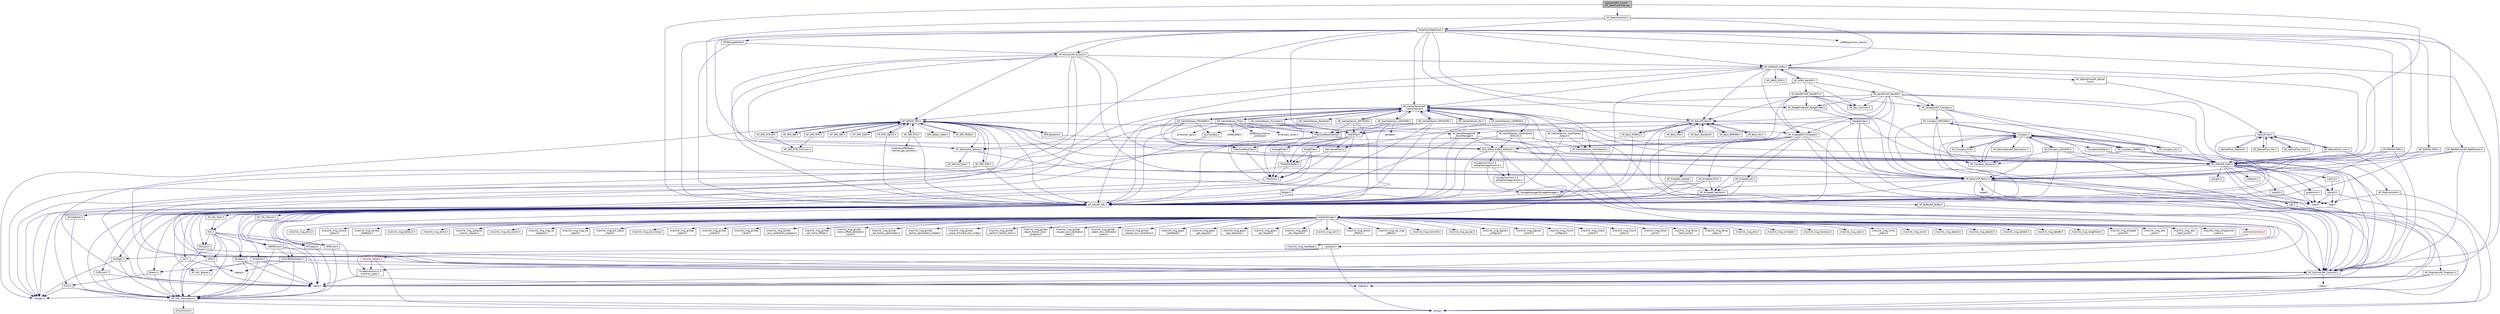 digraph "libraries/APM_Control/AP_SteerController.cpp"
{
 // INTERACTIVE_SVG=YES
  edge [fontname="Helvetica",fontsize="10",labelfontname="Helvetica",labelfontsize="10"];
  node [fontname="Helvetica",fontsize="10",shape=record];
  Node1 [label="libraries/APM_Control\l/AP_SteerController.cpp",height=0.2,width=0.4,color="black", fillcolor="grey75", style="filled", fontcolor="black"];
  Node1 -> Node2 [color="midnightblue",fontsize="10",style="solid",fontname="Helvetica"];
  Node2 [label="AP_Math/AP_Math.h",height=0.2,width=0.4,color="black", fillcolor="white", style="filled",URL="$AP__Math_8h.html"];
  Node2 -> Node3 [color="midnightblue",fontsize="10",style="solid",fontname="Helvetica"];
  Node3 [label="AP_Common/AP_Common.h",height=0.2,width=0.4,color="black", fillcolor="white", style="filled",URL="$AP__Common_8h.html",tooltip="Common definitions and utility routines for the ArduPilot libraries. "];
  Node3 -> Node4 [color="midnightblue",fontsize="10",style="solid",fontname="Helvetica"];
  Node4 [label="stdint.h",height=0.2,width=0.4,color="grey75", fillcolor="white", style="filled"];
  Node3 -> Node5 [color="midnightblue",fontsize="10",style="solid",fontname="Helvetica"];
  Node5 [label="stdlib.h",height=0.2,width=0.4,color="grey75", fillcolor="white", style="filled"];
  Node3 -> Node6 [color="midnightblue",fontsize="10",style="solid",fontname="Helvetica"];
  Node6 [label="stdbool.h",height=0.2,width=0.4,color="grey75", fillcolor="white", style="filled"];
  Node2 -> Node7 [color="midnightblue",fontsize="10",style="solid",fontname="Helvetica"];
  Node7 [label="AP_Param/AP_Param.h",height=0.2,width=0.4,color="black", fillcolor="white", style="filled",URL="$AP__Param_8h.html",tooltip="A system for managing and storing variables that are of general interest to the system. "];
  Node7 -> Node8 [color="midnightblue",fontsize="10",style="solid",fontname="Helvetica"];
  Node8 [label="AP_HAL/AP_HAL.h",height=0.2,width=0.4,color="black", fillcolor="white", style="filled",URL="$AP__HAL_8h.html"];
  Node8 -> Node4 [color="midnightblue",fontsize="10",style="solid",fontname="Helvetica"];
  Node8 -> Node6 [color="midnightblue",fontsize="10",style="solid",fontname="Helvetica"];
  Node8 -> Node9 [color="midnightblue",fontsize="10",style="solid",fontname="Helvetica"];
  Node9 [label="AP_HAL_Namespace.h",height=0.2,width=0.4,color="black", fillcolor="white", style="filled",URL="$AP__HAL__Namespace_8h.html"];
  Node9 -> Node10 [color="midnightblue",fontsize="10",style="solid",fontname="Helvetica"];
  Node10 [label="string.h",height=0.2,width=0.4,color="grey75", fillcolor="white", style="filled"];
  Node9 -> Node11 [color="midnightblue",fontsize="10",style="solid",fontname="Helvetica"];
  Node11 [label="utility/functor.h",height=0.2,width=0.4,color="black", fillcolor="white", style="filled",URL="$functor_8h.html"];
  Node8 -> Node12 [color="midnightblue",fontsize="10",style="solid",fontname="Helvetica"];
  Node12 [label="AP_HAL_Boards.h",height=0.2,width=0.4,color="black", fillcolor="white", style="filled",URL="$AP__HAL__Boards_8h.html"];
  Node8 -> Node13 [color="midnightblue",fontsize="10",style="solid",fontname="Helvetica"];
  Node13 [label="AP_HAL_Macros.h",height=0.2,width=0.4,color="black", fillcolor="white", style="filled",URL="$AP__HAL__Macros_8h.html"];
  Node8 -> Node14 [color="midnightblue",fontsize="10",style="solid",fontname="Helvetica"];
  Node14 [label="AP_HAL_Main.h",height=0.2,width=0.4,color="black", fillcolor="white", style="filled",URL="$AP__HAL__Main_8h.html"];
  Node14 -> Node15 [color="midnightblue",fontsize="10",style="solid",fontname="Helvetica"];
  Node15 [label="HAL.h",height=0.2,width=0.4,color="black", fillcolor="white", style="filled",URL="$HAL_8h.html"];
  Node15 -> Node9 [color="midnightblue",fontsize="10",style="solid",fontname="Helvetica"];
  Node15 -> Node16 [color="midnightblue",fontsize="10",style="solid",fontname="Helvetica"];
  Node16 [label="AnalogIn.h",height=0.2,width=0.4,color="black", fillcolor="white", style="filled",URL="$AnalogIn_8h.html"];
  Node16 -> Node17 [color="midnightblue",fontsize="10",style="solid",fontname="Helvetica"];
  Node17 [label="inttypes.h",height=0.2,width=0.4,color="grey75", fillcolor="white", style="filled"];
  Node16 -> Node9 [color="midnightblue",fontsize="10",style="solid",fontname="Helvetica"];
  Node15 -> Node18 [color="midnightblue",fontsize="10",style="solid",fontname="Helvetica"];
  Node18 [label="GPIO.h",height=0.2,width=0.4,color="black", fillcolor="white", style="filled",URL="$GPIO_8h.html"];
  Node18 -> Node4 [color="midnightblue",fontsize="10",style="solid",fontname="Helvetica"];
  Node18 -> Node9 [color="midnightblue",fontsize="10",style="solid",fontname="Helvetica"];
  Node15 -> Node19 [color="midnightblue",fontsize="10",style="solid",fontname="Helvetica"];
  Node19 [label="RCInput.h",height=0.2,width=0.4,color="black", fillcolor="white", style="filled",URL="$RCInput_8h.html"];
  Node19 -> Node9 [color="midnightblue",fontsize="10",style="solid",fontname="Helvetica"];
  Node15 -> Node20 [color="midnightblue",fontsize="10",style="solid",fontname="Helvetica"];
  Node20 [label="RCOutput.h",height=0.2,width=0.4,color="black", fillcolor="white", style="filled",URL="$RCOutput_8h.html"];
  Node20 -> Node9 [color="midnightblue",fontsize="10",style="solid",fontname="Helvetica"];
  Node15 -> Node21 [color="midnightblue",fontsize="10",style="solid",fontname="Helvetica"];
  Node21 [label="SPIDriver.h",height=0.2,width=0.4,color="black", fillcolor="white", style="filled",URL="$SPIDriver_8h.html"];
  Node21 -> Node9 [color="midnightblue",fontsize="10",style="solid",fontname="Helvetica"];
  Node15 -> Node22 [color="midnightblue",fontsize="10",style="solid",fontname="Helvetica"];
  Node22 [label="Storage.h",height=0.2,width=0.4,color="black", fillcolor="white", style="filled",URL="$Storage_8h.html"];
  Node22 -> Node4 [color="midnightblue",fontsize="10",style="solid",fontname="Helvetica"];
  Node22 -> Node9 [color="midnightblue",fontsize="10",style="solid",fontname="Helvetica"];
  Node15 -> Node23 [color="midnightblue",fontsize="10",style="solid",fontname="Helvetica"];
  Node23 [label="UARTDriver.h",height=0.2,width=0.4,color="black", fillcolor="white", style="filled",URL="$UARTDriver_8h.html"];
  Node23 -> Node4 [color="midnightblue",fontsize="10",style="solid",fontname="Helvetica"];
  Node23 -> Node3 [color="midnightblue",fontsize="10",style="solid",fontname="Helvetica"];
  Node23 -> Node9 [color="midnightblue",fontsize="10",style="solid",fontname="Helvetica"];
  Node23 -> Node24 [color="midnightblue",fontsize="10",style="solid",fontname="Helvetica"];
  Node24 [label="utility/BetterStream.h",height=0.2,width=0.4,color="black", fillcolor="white", style="filled",URL="$BetterStream_8h.html"];
  Node24 -> Node25 [color="midnightblue",fontsize="10",style="solid",fontname="Helvetica"];
  Node25 [label="stdarg.h",height=0.2,width=0.4,color="grey75", fillcolor="white", style="filled"];
  Node24 -> Node3 [color="midnightblue",fontsize="10",style="solid",fontname="Helvetica"];
  Node24 -> Node9 [color="midnightblue",fontsize="10",style="solid",fontname="Helvetica"];
  Node24 -> Node26 [color="midnightblue",fontsize="10",style="solid",fontname="Helvetica"];
  Node26 [label="Stream.h",height=0.2,width=0.4,color="black", fillcolor="white", style="filled",URL="$Stream_8h.html"];
  Node26 -> Node9 [color="midnightblue",fontsize="10",style="solid",fontname="Helvetica"];
  Node26 -> Node27 [color="midnightblue",fontsize="10",style="solid",fontname="Helvetica"];
  Node27 [label="Print.h",height=0.2,width=0.4,color="black", fillcolor="white", style="filled",URL="$Print_8h.html"];
  Node27 -> Node9 [color="midnightblue",fontsize="10",style="solid",fontname="Helvetica"];
  Node27 -> Node17 [color="midnightblue",fontsize="10",style="solid",fontname="Helvetica"];
  Node27 -> Node10 [color="midnightblue",fontsize="10",style="solid",fontname="Helvetica"];
  Node8 -> Node23 [color="midnightblue",fontsize="10",style="solid",fontname="Helvetica"];
  Node8 -> Node28 [color="midnightblue",fontsize="10",style="solid",fontname="Helvetica"];
  Node28 [label="I2CDriver.h",height=0.2,width=0.4,color="black", fillcolor="white", style="filled",URL="$I2CDriver_8h.html"];
  Node28 -> Node4 [color="midnightblue",fontsize="10",style="solid",fontname="Helvetica"];
  Node28 -> Node9 [color="midnightblue",fontsize="10",style="solid",fontname="Helvetica"];
  Node8 -> Node21 [color="midnightblue",fontsize="10",style="solid",fontname="Helvetica"];
  Node8 -> Node16 [color="midnightblue",fontsize="10",style="solid",fontname="Helvetica"];
  Node8 -> Node22 [color="midnightblue",fontsize="10",style="solid",fontname="Helvetica"];
  Node8 -> Node18 [color="midnightblue",fontsize="10",style="solid",fontname="Helvetica"];
  Node8 -> Node19 [color="midnightblue",fontsize="10",style="solid",fontname="Helvetica"];
  Node8 -> Node20 [color="midnightblue",fontsize="10",style="solid",fontname="Helvetica"];
  Node8 -> Node29 [color="midnightblue",fontsize="10",style="solid",fontname="Helvetica"];
  Node29 [label="Scheduler.h",height=0.2,width=0.4,color="black", fillcolor="white", style="filled",URL="$Scheduler_8h.html"];
  Node29 -> Node4 [color="midnightblue",fontsize="10",style="solid",fontname="Helvetica"];
  Node29 -> Node3 [color="midnightblue",fontsize="10",style="solid",fontname="Helvetica"];
  Node29 -> Node12 [color="midnightblue",fontsize="10",style="solid",fontname="Helvetica"];
  Node29 -> Node9 [color="midnightblue",fontsize="10",style="solid",fontname="Helvetica"];
  Node8 -> Node30 [color="midnightblue",fontsize="10",style="solid",fontname="Helvetica"];
  Node30 [label="Semaphores.h",height=0.2,width=0.4,color="black", fillcolor="white", style="filled",URL="$Semaphores_8h.html"];
  Node30 -> Node9 [color="midnightblue",fontsize="10",style="solid",fontname="Helvetica"];
  Node8 -> Node31 [color="midnightblue",fontsize="10",style="solid",fontname="Helvetica"];
  Node31 [label="Util.h",height=0.2,width=0.4,color="black", fillcolor="white", style="filled",URL="$Util_8h.html"];
  Node31 -> Node25 [color="midnightblue",fontsize="10",style="solid",fontname="Helvetica"];
  Node31 -> Node9 [color="midnightblue",fontsize="10",style="solid",fontname="Helvetica"];
  Node8 -> Node27 [color="midnightblue",fontsize="10",style="solid",fontname="Helvetica"];
  Node8 -> Node26 [color="midnightblue",fontsize="10",style="solid",fontname="Helvetica"];
  Node8 -> Node24 [color="midnightblue",fontsize="10",style="solid",fontname="Helvetica"];
  Node8 -> Node15 [color="midnightblue",fontsize="10",style="solid",fontname="Helvetica"];
  Node7 -> Node32 [color="midnightblue",fontsize="10",style="solid",fontname="Helvetica"];
  Node32 [label="stddef.h",height=0.2,width=0.4,color="grey75", fillcolor="white", style="filled"];
  Node7 -> Node10 [color="midnightblue",fontsize="10",style="solid",fontname="Helvetica"];
  Node7 -> Node4 [color="midnightblue",fontsize="10",style="solid",fontname="Helvetica"];
  Node7 -> Node33 [color="midnightblue",fontsize="10",style="solid",fontname="Helvetica"];
  Node33 [label="math.h",height=0.2,width=0.4,color="grey75", fillcolor="white", style="filled"];
  Node7 -> Node34 [color="midnightblue",fontsize="10",style="solid",fontname="Helvetica"];
  Node34 [label="float.h",height=0.2,width=0.4,color="grey75", fillcolor="white", style="filled"];
  Node7 -> Node35 [color="midnightblue",fontsize="10",style="solid",fontname="Helvetica"];
  Node35 [label="AP_Progmem/AP_Progmem.h",height=0.2,width=0.4,color="black", fillcolor="white", style="filled",URL="$AP__Progmem_8h.html"];
  Node35 -> Node10 [color="midnightblue",fontsize="10",style="solid",fontname="Helvetica"];
  Node35 -> Node4 [color="midnightblue",fontsize="10",style="solid",fontname="Helvetica"];
  Node7 -> Node36 [color="midnightblue",fontsize="10",style="solid",fontname="Helvetica"];
  Node36 [label="StorageManager/StorageManager.h",height=0.2,width=0.4,color="black", fillcolor="white", style="filled",URL="$StorageManager_8h.html"];
  Node36 -> Node8 [color="midnightblue",fontsize="10",style="solid",fontname="Helvetica"];
  Node2 -> Node33 [color="midnightblue",fontsize="10",style="solid",fontname="Helvetica"];
  Node2 -> Node4 [color="midnightblue",fontsize="10",style="solid",fontname="Helvetica"];
  Node2 -> Node37 [color="midnightblue",fontsize="10",style="solid",fontname="Helvetica"];
  Node37 [label="rotations.h",height=0.2,width=0.4,color="black", fillcolor="white", style="filled",URL="$rotations_8h.html"];
  Node2 -> Node38 [color="midnightblue",fontsize="10",style="solid",fontname="Helvetica"];
  Node38 [label="vector2.h",height=0.2,width=0.4,color="black", fillcolor="white", style="filled",URL="$vector2_8h.html"];
  Node38 -> Node33 [color="midnightblue",fontsize="10",style="solid",fontname="Helvetica"];
  Node2 -> Node39 [color="midnightblue",fontsize="10",style="solid",fontname="Helvetica"];
  Node39 [label="vector3.h",height=0.2,width=0.4,color="black", fillcolor="white", style="filled",URL="$vector3_8h.html"];
  Node39 -> Node33 [color="midnightblue",fontsize="10",style="solid",fontname="Helvetica"];
  Node39 -> Node34 [color="midnightblue",fontsize="10",style="solid",fontname="Helvetica"];
  Node39 -> Node10 [color="midnightblue",fontsize="10",style="solid",fontname="Helvetica"];
  Node2 -> Node40 [color="midnightblue",fontsize="10",style="solid",fontname="Helvetica"];
  Node40 [label="matrix3.h",height=0.2,width=0.4,color="black", fillcolor="white", style="filled",URL="$matrix3_8h.html"];
  Node40 -> Node39 [color="midnightblue",fontsize="10",style="solid",fontname="Helvetica"];
  Node2 -> Node41 [color="midnightblue",fontsize="10",style="solid",fontname="Helvetica"];
  Node41 [label="quaternion.h",height=0.2,width=0.4,color="black", fillcolor="white", style="filled",URL="$quaternion_8h.html"];
  Node41 -> Node33 [color="midnightblue",fontsize="10",style="solid",fontname="Helvetica"];
  Node2 -> Node42 [color="midnightblue",fontsize="10",style="solid",fontname="Helvetica"];
  Node42 [label="polygon.h",height=0.2,width=0.4,color="black", fillcolor="white", style="filled",URL="$polygon_8h.html"];
  Node2 -> Node43 [color="midnightblue",fontsize="10",style="solid",fontname="Helvetica"];
  Node43 [label="edc.h",height=0.2,width=0.4,color="black", fillcolor="white", style="filled",URL="$edc_8h.html"];
  Node43 -> Node4 [color="midnightblue",fontsize="10",style="solid",fontname="Helvetica"];
  Node2 -> Node34 [color="midnightblue",fontsize="10",style="solid",fontname="Helvetica"];
  Node1 -> Node8 [color="midnightblue",fontsize="10",style="solid",fontname="Helvetica"];
  Node1 -> Node44 [color="midnightblue",fontsize="10",style="solid",fontname="Helvetica"];
  Node44 [label="AP_SteerController.h",height=0.2,width=0.4,color="black", fillcolor="white", style="filled",URL="$AP__SteerController_8h.html"];
  Node44 -> Node45 [color="midnightblue",fontsize="10",style="solid",fontname="Helvetica"];
  Node45 [label="AP_AHRS/AP_AHRS.h",height=0.2,width=0.4,color="black", fillcolor="white", style="filled",URL="$AP__AHRS_8h.html"];
  Node45 -> Node2 [color="midnightblue",fontsize="10",style="solid",fontname="Helvetica"];
  Node45 -> Node17 [color="midnightblue",fontsize="10",style="solid",fontname="Helvetica"];
  Node45 -> Node46 [color="midnightblue",fontsize="10",style="solid",fontname="Helvetica"];
  Node46 [label="AP_Compass/AP_Compass.h",height=0.2,width=0.4,color="black", fillcolor="white", style="filled",URL="$AP__Compass_8h.html",tooltip="Catch-all header that defines all supported compass classes. "];
  Node46 -> Node47 [color="midnightblue",fontsize="10",style="solid",fontname="Helvetica"];
  Node47 [label="AP_Compass_HMC5843.h",height=0.2,width=0.4,color="black", fillcolor="white", style="filled",URL="$AP__Compass__HMC5843_8h.html"];
  Node47 -> Node8 [color="midnightblue",fontsize="10",style="solid",fontname="Helvetica"];
  Node47 -> Node3 [color="midnightblue",fontsize="10",style="solid",fontname="Helvetica"];
  Node47 -> Node2 [color="midnightblue",fontsize="10",style="solid",fontname="Helvetica"];
  Node47 -> Node48 [color="midnightblue",fontsize="10",style="solid",fontname="Helvetica"];
  Node48 [label="Compass.h",height=0.2,width=0.4,color="black", fillcolor="white", style="filled",URL="$Compass_8h.html"];
  Node48 -> Node17 [color="midnightblue",fontsize="10",style="solid",fontname="Helvetica"];
  Node48 -> Node49 [color="midnightblue",fontsize="10",style="solid",fontname="Helvetica"];
  Node49 [label="GCS_MAVLink/GCS_MAVLink.h",height=0.2,width=0.4,color="black", fillcolor="white", style="filled",URL="$GCS__MAVLink_8h.html",tooltip="One size fits all header for MAVLink integration. "];
  Node49 -> Node8 [color="midnightblue",fontsize="10",style="solid",fontname="Helvetica"];
  Node49 -> Node7 [color="midnightblue",fontsize="10",style="solid",fontname="Helvetica"];
  Node49 -> Node2 [color="midnightblue",fontsize="10",style="solid",fontname="Helvetica"];
  Node49 -> Node50 [color="midnightblue",fontsize="10",style="solid",fontname="Helvetica"];
  Node50 [label="include/mavlink/v1.0\l/ardupilotmega/version.h",height=0.2,width=0.4,color="black", fillcolor="white", style="filled",URL="$ardupilotmega_2version_8h.html",tooltip="MAVLink comm protocol built from ardupilotmega.xml. "];
  Node49 -> Node51 [color="midnightblue",fontsize="10",style="solid",fontname="Helvetica"];
  Node51 [label="include/mavlink/v1.0\l/mavlink_types.h",height=0.2,width=0.4,color="black", fillcolor="white", style="filled",URL="$mavlink__types_8h.html"];
  Node51 -> Node4 [color="midnightblue",fontsize="10",style="solid",fontname="Helvetica"];
  Node49 -> Node52 [color="midnightblue",fontsize="10",style="solid",fontname="Helvetica"];
  Node52 [label="include/mavlink/v1.0\l/ardupilotmega/mavlink.h",height=0.2,width=0.4,color="black", fillcolor="white", style="filled",URL="$ardupilotmega_2mavlink_8h.html",tooltip="MAVLink comm protocol built from ardupilotmega.xml. "];
  Node52 -> Node50 [color="midnightblue",fontsize="10",style="solid",fontname="Helvetica"];
  Node52 -> Node53 [color="midnightblue",fontsize="10",style="solid",fontname="Helvetica"];
  Node53 [label="ardupilotmega.h",height=0.2,width=0.4,color="black", fillcolor="white", style="filled",URL="$ardupilotmega_8h.html",tooltip="MAVLink comm protocol generated from ardupilotmega.xml. "];
  Node53 -> Node54 [color="midnightblue",fontsize="10",style="solid",fontname="Helvetica"];
  Node54 [label="../protocol.h",height=0.2,width=0.4,color="black", fillcolor="white", style="filled",URL="$protocol_8h.html"];
  Node54 -> Node10 [color="midnightblue",fontsize="10",style="solid",fontname="Helvetica"];
  Node54 -> Node51 [color="midnightblue",fontsize="10",style="solid",fontname="Helvetica"];
  Node54 -> Node55 [color="midnightblue",fontsize="10",style="solid",fontname="Helvetica"];
  Node55 [label="mavlink_helpers.h",height=0.2,width=0.4,color="red", fillcolor="white", style="filled",URL="$mavlink__helpers_8h.html"];
  Node55 -> Node10 [color="midnightblue",fontsize="10",style="solid",fontname="Helvetica"];
  Node55 -> Node51 [color="midnightblue",fontsize="10",style="solid",fontname="Helvetica"];
  Node53 -> Node56 [color="midnightblue",fontsize="10",style="solid",fontname="Helvetica"];
  Node56 [label="../common/common.h",height=0.2,width=0.4,color="red", fillcolor="white", style="filled",URL="$common_8h.html",tooltip="MAVLink comm protocol generated from common.xml. "];
  Node56 -> Node54 [color="midnightblue",fontsize="10",style="solid",fontname="Helvetica"];
  Node56 -> Node57 [color="midnightblue",fontsize="10",style="solid",fontname="Helvetica"];
  Node57 [label="./mavlink_msg_heartbeat.h",height=0.2,width=0.4,color="black", fillcolor="white", style="filled",URL="$mavlink__msg__heartbeat_8h.html"];
  Node53 -> Node58 [color="midnightblue",fontsize="10",style="solid",fontname="Helvetica"];
  Node58 [label="./mavlink_msg_sensor\l_offsets.h",height=0.2,width=0.4,color="black", fillcolor="white", style="filled",URL="$mavlink__msg__sensor__offsets_8h.html"];
  Node53 -> Node59 [color="midnightblue",fontsize="10",style="solid",fontname="Helvetica"];
  Node59 [label="./mavlink_msg_set_mag\l_offsets.h",height=0.2,width=0.4,color="black", fillcolor="white", style="filled",URL="$mavlink__msg__set__mag__offsets_8h.html"];
  Node53 -> Node60 [color="midnightblue",fontsize="10",style="solid",fontname="Helvetica"];
  Node60 [label="./mavlink_msg_meminfo.h",height=0.2,width=0.4,color="black", fillcolor="white", style="filled",URL="$mavlink__msg__meminfo_8h.html"];
  Node53 -> Node61 [color="midnightblue",fontsize="10",style="solid",fontname="Helvetica"];
  Node61 [label="./mavlink_msg_ap_adc.h",height=0.2,width=0.4,color="black", fillcolor="white", style="filled",URL="$mavlink__msg__ap__adc_8h.html"];
  Node53 -> Node62 [color="midnightblue",fontsize="10",style="solid",fontname="Helvetica"];
  Node62 [label="./mavlink_msg_digicam\l_configure.h",height=0.2,width=0.4,color="black", fillcolor="white", style="filled",URL="$mavlink__msg__digicam__configure_8h.html"];
  Node53 -> Node63 [color="midnightblue",fontsize="10",style="solid",fontname="Helvetica"];
  Node63 [label="./mavlink_msg_digicam\l_control.h",height=0.2,width=0.4,color="black", fillcolor="white", style="filled",URL="$mavlink__msg__digicam__control_8h.html"];
  Node53 -> Node64 [color="midnightblue",fontsize="10",style="solid",fontname="Helvetica"];
  Node64 [label="./mavlink_msg_mount\l_configure.h",height=0.2,width=0.4,color="black", fillcolor="white", style="filled",URL="$mavlink__msg__mount__configure_8h.html"];
  Node53 -> Node65 [color="midnightblue",fontsize="10",style="solid",fontname="Helvetica"];
  Node65 [label="./mavlink_msg_mount\l_control.h",height=0.2,width=0.4,color="black", fillcolor="white", style="filled",URL="$mavlink__msg__mount__control_8h.html"];
  Node53 -> Node66 [color="midnightblue",fontsize="10",style="solid",fontname="Helvetica"];
  Node66 [label="./mavlink_msg_mount\l_status.h",height=0.2,width=0.4,color="black", fillcolor="white", style="filled",URL="$mavlink__msg__mount__status_8h.html"];
  Node53 -> Node67 [color="midnightblue",fontsize="10",style="solid",fontname="Helvetica"];
  Node67 [label="./mavlink_msg_fence\l_point.h",height=0.2,width=0.4,color="black", fillcolor="white", style="filled",URL="$mavlink__msg__fence__point_8h.html"];
  Node53 -> Node68 [color="midnightblue",fontsize="10",style="solid",fontname="Helvetica"];
  Node68 [label="./mavlink_msg_fence\l_fetch_point.h",height=0.2,width=0.4,color="black", fillcolor="white", style="filled",URL="$mavlink__msg__fence__fetch__point_8h.html"];
  Node53 -> Node69 [color="midnightblue",fontsize="10",style="solid",fontname="Helvetica"];
  Node69 [label="./mavlink_msg_fence\l_status.h",height=0.2,width=0.4,color="black", fillcolor="white", style="filled",URL="$mavlink__msg__fence__status_8h.html"];
  Node53 -> Node70 [color="midnightblue",fontsize="10",style="solid",fontname="Helvetica"];
  Node70 [label="./mavlink_msg_ahrs.h",height=0.2,width=0.4,color="black", fillcolor="white", style="filled",URL="$mavlink__msg__ahrs_8h.html"];
  Node53 -> Node71 [color="midnightblue",fontsize="10",style="solid",fontname="Helvetica"];
  Node71 [label="./mavlink_msg_simstate.h",height=0.2,width=0.4,color="black", fillcolor="white", style="filled",URL="$mavlink__msg__simstate_8h.html"];
  Node53 -> Node72 [color="midnightblue",fontsize="10",style="solid",fontname="Helvetica"];
  Node72 [label="./mavlink_msg_hwstatus.h",height=0.2,width=0.4,color="black", fillcolor="white", style="filled",URL="$mavlink__msg__hwstatus_8h.html"];
  Node53 -> Node73 [color="midnightblue",fontsize="10",style="solid",fontname="Helvetica"];
  Node73 [label="./mavlink_msg_radio.h",height=0.2,width=0.4,color="black", fillcolor="white", style="filled",URL="$mavlink__msg__radio_8h.html"];
  Node53 -> Node74 [color="midnightblue",fontsize="10",style="solid",fontname="Helvetica"];
  Node74 [label="./mavlink_msg_limits\l_status.h",height=0.2,width=0.4,color="black", fillcolor="white", style="filled",URL="$mavlink__msg__limits__status_8h.html"];
  Node53 -> Node75 [color="midnightblue",fontsize="10",style="solid",fontname="Helvetica"];
  Node75 [label="./mavlink_msg_wind.h",height=0.2,width=0.4,color="black", fillcolor="white", style="filled",URL="$mavlink__msg__wind_8h.html"];
  Node53 -> Node76 [color="midnightblue",fontsize="10",style="solid",fontname="Helvetica"];
  Node76 [label="./mavlink_msg_data16.h",height=0.2,width=0.4,color="black", fillcolor="white", style="filled",URL="$mavlink__msg__data16_8h.html"];
  Node53 -> Node77 [color="midnightblue",fontsize="10",style="solid",fontname="Helvetica"];
  Node77 [label="./mavlink_msg_data32.h",height=0.2,width=0.4,color="black", fillcolor="white", style="filled",URL="$mavlink__msg__data32_8h.html"];
  Node53 -> Node78 [color="midnightblue",fontsize="10",style="solid",fontname="Helvetica"];
  Node78 [label="./mavlink_msg_data64.h",height=0.2,width=0.4,color="black", fillcolor="white", style="filled",URL="$mavlink__msg__data64_8h.html"];
  Node53 -> Node79 [color="midnightblue",fontsize="10",style="solid",fontname="Helvetica"];
  Node79 [label="./mavlink_msg_data96.h",height=0.2,width=0.4,color="black", fillcolor="white", style="filled",URL="$mavlink__msg__data96_8h.html"];
  Node53 -> Node80 [color="midnightblue",fontsize="10",style="solid",fontname="Helvetica"];
  Node80 [label="./mavlink_msg_rangefinder.h",height=0.2,width=0.4,color="black", fillcolor="white", style="filled",URL="$mavlink__msg__rangefinder_8h.html"];
  Node53 -> Node81 [color="midnightblue",fontsize="10",style="solid",fontname="Helvetica"];
  Node81 [label="./mavlink_msg_airspeed\l_autocal.h",height=0.2,width=0.4,color="black", fillcolor="white", style="filled",URL="$mavlink__msg__airspeed__autocal_8h.html"];
  Node53 -> Node82 [color="midnightblue",fontsize="10",style="solid",fontname="Helvetica"];
  Node82 [label="./mavlink_msg_rally\l_point.h",height=0.2,width=0.4,color="black", fillcolor="white", style="filled",URL="$mavlink__msg__rally__point_8h.html"];
  Node53 -> Node83 [color="midnightblue",fontsize="10",style="solid",fontname="Helvetica"];
  Node83 [label="./mavlink_msg_rally\l_fetch_point.h",height=0.2,width=0.4,color="black", fillcolor="white", style="filled",URL="$mavlink__msg__rally__fetch__point_8h.html"];
  Node53 -> Node84 [color="midnightblue",fontsize="10",style="solid",fontname="Helvetica"];
  Node84 [label="./mavlink_msg_compassmot\l_status.h",height=0.2,width=0.4,color="black", fillcolor="white", style="filled",URL="$mavlink__msg__compassmot__status_8h.html"];
  Node53 -> Node85 [color="midnightblue",fontsize="10",style="solid",fontname="Helvetica"];
  Node85 [label="./mavlink_msg_ahrs2.h",height=0.2,width=0.4,color="black", fillcolor="white", style="filled",URL="$mavlink__msg__ahrs2_8h.html"];
  Node53 -> Node86 [color="midnightblue",fontsize="10",style="solid",fontname="Helvetica"];
  Node86 [label="./mavlink_msg_camera\l_status.h",height=0.2,width=0.4,color="black", fillcolor="white", style="filled",URL="$mavlink__msg__camera__status_8h.html"];
  Node53 -> Node87 [color="midnightblue",fontsize="10",style="solid",fontname="Helvetica"];
  Node87 [label="./mavlink_msg_camera\l_feedback.h",height=0.2,width=0.4,color="black", fillcolor="white", style="filled",URL="$mavlink__msg__camera__feedback_8h.html"];
  Node53 -> Node88 [color="midnightblue",fontsize="10",style="solid",fontname="Helvetica"];
  Node88 [label="./mavlink_msg_battery2.h",height=0.2,width=0.4,color="black", fillcolor="white", style="filled",URL="$mavlink__msg__battery2_8h.html"];
  Node53 -> Node89 [color="midnightblue",fontsize="10",style="solid",fontname="Helvetica"];
  Node89 [label="./mavlink_msg_ahrs3.h",height=0.2,width=0.4,color="black", fillcolor="white", style="filled",URL="$mavlink__msg__ahrs3_8h.html"];
  Node53 -> Node90 [color="midnightblue",fontsize="10",style="solid",fontname="Helvetica"];
  Node90 [label="./mavlink_msg_autopilot\l_version_request.h",height=0.2,width=0.4,color="black", fillcolor="white", style="filled",URL="$mavlink__msg__autopilot__version__request_8h.html"];
  Node53 -> Node91 [color="midnightblue",fontsize="10",style="solid",fontname="Helvetica"];
  Node91 [label="./mavlink_msg_led_control.h",height=0.2,width=0.4,color="black", fillcolor="white", style="filled",URL="$mavlink__msg__led__control_8h.html"];
  Node53 -> Node92 [color="midnightblue",fontsize="10",style="solid",fontname="Helvetica"];
  Node92 [label="./mavlink_msg_mag_cal\l_progress.h",height=0.2,width=0.4,color="black", fillcolor="white", style="filled",URL="$mavlink__msg__mag__cal__progress_8h.html"];
  Node53 -> Node93 [color="midnightblue",fontsize="10",style="solid",fontname="Helvetica"];
  Node93 [label="./mavlink_msg_mag_cal\l_report.h",height=0.2,width=0.4,color="black", fillcolor="white", style="filled",URL="$mavlink__msg__mag__cal__report_8h.html"];
  Node53 -> Node94 [color="midnightblue",fontsize="10",style="solid",fontname="Helvetica"];
  Node94 [label="./mavlink_msg_ekf_status\l_report.h",height=0.2,width=0.4,color="black", fillcolor="white", style="filled",URL="$mavlink__msg__ekf__status__report_8h.html"];
  Node53 -> Node95 [color="midnightblue",fontsize="10",style="solid",fontname="Helvetica"];
  Node95 [label="./mavlink_msg_pid_tuning.h",height=0.2,width=0.4,color="black", fillcolor="white", style="filled",URL="$mavlink__msg__pid__tuning_8h.html"];
  Node53 -> Node96 [color="midnightblue",fontsize="10",style="solid",fontname="Helvetica"];
  Node96 [label="./mavlink_msg_gimbal\l_report.h",height=0.2,width=0.4,color="black", fillcolor="white", style="filled",URL="$mavlink__msg__gimbal__report_8h.html"];
  Node53 -> Node97 [color="midnightblue",fontsize="10",style="solid",fontname="Helvetica"];
  Node97 [label="./mavlink_msg_gimbal\l_control.h",height=0.2,width=0.4,color="black", fillcolor="white", style="filled",URL="$mavlink__msg__gimbal__control_8h.html"];
  Node53 -> Node98 [color="midnightblue",fontsize="10",style="solid",fontname="Helvetica"];
  Node98 [label="./mavlink_msg_gimbal\l_reset.h",height=0.2,width=0.4,color="black", fillcolor="white", style="filled",URL="$mavlink__msg__gimbal__reset_8h.html"];
  Node53 -> Node99 [color="midnightblue",fontsize="10",style="solid",fontname="Helvetica"];
  Node99 [label="./mavlink_msg_gimbal\l_axis_calibration_progress.h",height=0.2,width=0.4,color="black", fillcolor="white", style="filled",URL="$mavlink__msg__gimbal__axis__calibration__progress_8h.html"];
  Node53 -> Node100 [color="midnightblue",fontsize="10",style="solid",fontname="Helvetica"];
  Node100 [label="./mavlink_msg_gimbal\l_set_home_offsets.h",height=0.2,width=0.4,color="black", fillcolor="white", style="filled",URL="$mavlink__msg__gimbal__set__home__offsets_8h.html"];
  Node53 -> Node101 [color="midnightblue",fontsize="10",style="solid",fontname="Helvetica"];
  Node101 [label="./mavlink_msg_gimbal\l_home_offset_calibration\l_result.h",height=0.2,width=0.4,color="black", fillcolor="white", style="filled",URL="$mavlink__msg__gimbal__home__offset__calibration__result_8h.html"];
  Node53 -> Node102 [color="midnightblue",fontsize="10",style="solid",fontname="Helvetica"];
  Node102 [label="./mavlink_msg_gimbal\l_set_factory_parameters.h",height=0.2,width=0.4,color="black", fillcolor="white", style="filled",URL="$mavlink__msg__gimbal__set__factory__parameters_8h.html"];
  Node53 -> Node103 [color="midnightblue",fontsize="10",style="solid",fontname="Helvetica"];
  Node103 [label="./mavlink_msg_gimbal\l_factory_parameters_loaded.h",height=0.2,width=0.4,color="black", fillcolor="white", style="filled",URL="$mavlink__msg__gimbal__factory__parameters__loaded_8h.html"];
  Node53 -> Node104 [color="midnightblue",fontsize="10",style="solid",fontname="Helvetica"];
  Node104 [label="./mavlink_msg_gimbal\l_erase_firmware_and_config.h",height=0.2,width=0.4,color="black", fillcolor="white", style="filled",URL="$mavlink__msg__gimbal__erase__firmware__and__config_8h.html"];
  Node53 -> Node105 [color="midnightblue",fontsize="10",style="solid",fontname="Helvetica"];
  Node105 [label="./mavlink_msg_gimbal\l_perform_factory_tests.h",height=0.2,width=0.4,color="black", fillcolor="white", style="filled",URL="$mavlink__msg__gimbal__perform__factory__tests_8h.html"];
  Node53 -> Node106 [color="midnightblue",fontsize="10",style="solid",fontname="Helvetica"];
  Node106 [label="./mavlink_msg_gimbal\l_report_factory_tests\l_progress.h",height=0.2,width=0.4,color="black", fillcolor="white", style="filled",URL="$mavlink__msg__gimbal__report__factory__tests__progress_8h.html"];
  Node53 -> Node107 [color="midnightblue",fontsize="10",style="solid",fontname="Helvetica"];
  Node107 [label="./mavlink_msg_gimbal\l_request_axis_calibration\l_status.h",height=0.2,width=0.4,color="black", fillcolor="white", style="filled",URL="$mavlink__msg__gimbal__request__axis__calibration__status_8h.html"];
  Node53 -> Node108 [color="midnightblue",fontsize="10",style="solid",fontname="Helvetica"];
  Node108 [label="./mavlink_msg_gimbal\l_report_axis_calibration\l_status.h",height=0.2,width=0.4,color="black", fillcolor="white", style="filled",URL="$mavlink__msg__gimbal__report__axis__calibration__status_8h.html"];
  Node53 -> Node109 [color="midnightblue",fontsize="10",style="solid",fontname="Helvetica"];
  Node109 [label="./mavlink_msg_gimbal\l_request_axis_calibration.h",height=0.2,width=0.4,color="black", fillcolor="white", style="filled",URL="$mavlink__msg__gimbal__request__axis__calibration_8h.html"];
  Node53 -> Node110 [color="midnightblue",fontsize="10",style="solid",fontname="Helvetica"];
  Node110 [label="./mavlink_msg_gopro\l_heartbeat.h",height=0.2,width=0.4,color="black", fillcolor="white", style="filled",URL="$mavlink__msg__gopro__heartbeat_8h.html"];
  Node53 -> Node111 [color="midnightblue",fontsize="10",style="solid",fontname="Helvetica"];
  Node111 [label="./mavlink_msg_gopro\l_get_request.h",height=0.2,width=0.4,color="black", fillcolor="white", style="filled",URL="$mavlink__msg__gopro__get__request_8h.html"];
  Node53 -> Node112 [color="midnightblue",fontsize="10",style="solid",fontname="Helvetica"];
  Node112 [label="./mavlink_msg_gopro\l_get_response.h",height=0.2,width=0.4,color="black", fillcolor="white", style="filled",URL="$mavlink__msg__gopro__get__response_8h.html"];
  Node53 -> Node113 [color="midnightblue",fontsize="10",style="solid",fontname="Helvetica"];
  Node113 [label="./mavlink_msg_gopro\l_set_request.h",height=0.2,width=0.4,color="black", fillcolor="white", style="filled",URL="$mavlink__msg__gopro__set__request_8h.html"];
  Node53 -> Node114 [color="midnightblue",fontsize="10",style="solid",fontname="Helvetica"];
  Node114 [label="./mavlink_msg_gopro\l_set_response.h",height=0.2,width=0.4,color="black", fillcolor="white", style="filled",URL="$mavlink__msg__gopro__set__response_8h.html"];
  Node53 -> Node115 [color="midnightblue",fontsize="10",style="solid",fontname="Helvetica"];
  Node115 [label="./mavlink_msg_rpm.h",height=0.2,width=0.4,color="black", fillcolor="white", style="filled",URL="$mavlink__msg__rpm_8h.html"];
  Node48 -> Node116 [color="midnightblue",fontsize="10",style="solid",fontname="Helvetica"];
  Node116 [label="CompassCalibrator.h",height=0.2,width=0.4,color="black", fillcolor="white", style="filled",URL="$CompassCalibrator_8h.html"];
  Node116 -> Node2 [color="midnightblue",fontsize="10",style="solid",fontname="Helvetica"];
  Node48 -> Node3 [color="midnightblue",fontsize="10",style="solid",fontname="Helvetica"];
  Node48 -> Node7 [color="midnightblue",fontsize="10",style="solid",fontname="Helvetica"];
  Node48 -> Node2 [color="midnightblue",fontsize="10",style="solid",fontname="Helvetica"];
  Node48 -> Node117 [color="midnightblue",fontsize="10",style="solid",fontname="Helvetica"];
  Node117 [label="AP_Declination/AP_Declination.h",height=0.2,width=0.4,color="black", fillcolor="white", style="filled",URL="$AP__Declination_8h.html"];
  Node48 -> Node8 [color="midnightblue",fontsize="10",style="solid",fontname="Helvetica"];
  Node48 -> Node118 [color="midnightblue",fontsize="10",style="solid",fontname="Helvetica"];
  Node118 [label="AP_Compass_Backend.h",height=0.2,width=0.4,color="black", fillcolor="white", style="filled",URL="$AP__Compass__Backend_8h.html"];
  Node118 -> Node48 [color="midnightblue",fontsize="10",style="solid",fontname="Helvetica"];
  Node48 -> Node47 [color="midnightblue",fontsize="10",style="solid",fontname="Helvetica"];
  Node48 -> Node119 [color="midnightblue",fontsize="10",style="solid",fontname="Helvetica"];
  Node119 [label="AP_Compass_HIL.h",height=0.2,width=0.4,color="black", fillcolor="white", style="filled",URL="$AP__Compass__HIL_8h.html"];
  Node119 -> Node48 [color="midnightblue",fontsize="10",style="solid",fontname="Helvetica"];
  Node48 -> Node120 [color="midnightblue",fontsize="10",style="solid",fontname="Helvetica"];
  Node120 [label="AP_Compass_AK8963.h",height=0.2,width=0.4,color="black", fillcolor="white", style="filled",URL="$AP__Compass__AK8963_8h.html"];
  Node120 -> Node8 [color="midnightblue",fontsize="10",style="solid",fontname="Helvetica"];
  Node120 -> Node3 [color="midnightblue",fontsize="10",style="solid",fontname="Helvetica"];
  Node120 -> Node2 [color="midnightblue",fontsize="10",style="solid",fontname="Helvetica"];
  Node120 -> Node48 [color="midnightblue",fontsize="10",style="solid",fontname="Helvetica"];
  Node120 -> Node118 [color="midnightblue",fontsize="10",style="solid",fontname="Helvetica"];
  Node48 -> Node121 [color="midnightblue",fontsize="10",style="solid",fontname="Helvetica"];
  Node121 [label="AP_Compass_PX4.h",height=0.2,width=0.4,color="black", fillcolor="white", style="filled",URL="$AP__Compass__PX4_8h.html"];
  Node121 -> Node48 [color="midnightblue",fontsize="10",style="solid",fontname="Helvetica"];
  Node121 -> Node118 [color="midnightblue",fontsize="10",style="solid",fontname="Helvetica"];
  Node48 -> Node122 [color="midnightblue",fontsize="10",style="solid",fontname="Helvetica"];
  Node122 [label="AP_Compass_LSM303D.h",height=0.2,width=0.4,color="black", fillcolor="white", style="filled",URL="$AP__Compass__LSM303D_8h.html"];
  Node122 -> Node3 [color="midnightblue",fontsize="10",style="solid",fontname="Helvetica"];
  Node122 -> Node8 [color="midnightblue",fontsize="10",style="solid",fontname="Helvetica"];
  Node122 -> Node2 [color="midnightblue",fontsize="10",style="solid",fontname="Helvetica"];
  Node122 -> Node48 [color="midnightblue",fontsize="10",style="solid",fontname="Helvetica"];
  Node122 -> Node118 [color="midnightblue",fontsize="10",style="solid",fontname="Helvetica"];
  Node47 -> Node118 [color="midnightblue",fontsize="10",style="solid",fontname="Helvetica"];
  Node46 -> Node119 [color="midnightblue",fontsize="10",style="solid",fontname="Helvetica"];
  Node46 -> Node121 [color="midnightblue",fontsize="10",style="solid",fontname="Helvetica"];
  Node46 -> Node120 [color="midnightblue",fontsize="10",style="solid",fontname="Helvetica"];
  Node45 -> Node123 [color="midnightblue",fontsize="10",style="solid",fontname="Helvetica"];
  Node123 [label="AP_Airspeed/AP_Airspeed.h",height=0.2,width=0.4,color="black", fillcolor="white", style="filled",URL="$AP__Airspeed_8h.html"];
  Node123 -> Node3 [color="midnightblue",fontsize="10",style="solid",fontname="Helvetica"];
  Node123 -> Node8 [color="midnightblue",fontsize="10",style="solid",fontname="Helvetica"];
  Node123 -> Node7 [color="midnightblue",fontsize="10",style="solid",fontname="Helvetica"];
  Node123 -> Node49 [color="midnightblue",fontsize="10",style="solid",fontname="Helvetica"];
  Node123 -> Node124 [color="midnightblue",fontsize="10",style="solid",fontname="Helvetica"];
  Node124 [label="AP_Vehicle/AP_Vehicle.h",height=0.2,width=0.4,color="black", fillcolor="white", style="filled",URL="$AP__Vehicle_8h.html"];
  Node124 -> Node7 [color="midnightblue",fontsize="10",style="solid",fontname="Helvetica"];
  Node124 -> Node125 [color="midnightblue",fontsize="10",style="solid",fontname="Helvetica"];
  Node125 [label="AP_Vehicle_Type.h",height=0.2,width=0.4,color="black", fillcolor="white", style="filled",URL="$AP__Vehicle__Type_8h.html"];
  Node123 -> Node126 [color="midnightblue",fontsize="10",style="solid",fontname="Helvetica"];
  Node126 [label="AP_Airspeed_Backend.h",height=0.2,width=0.4,color="black", fillcolor="white", style="filled",URL="$AP__Airspeed__Backend_8h.html"];
  Node126 -> Node3 [color="midnightblue",fontsize="10",style="solid",fontname="Helvetica"];
  Node126 -> Node8 [color="midnightblue",fontsize="10",style="solid",fontname="Helvetica"];
  Node123 -> Node127 [color="midnightblue",fontsize="10",style="solid",fontname="Helvetica"];
  Node127 [label="AP_Airspeed_analog.h",height=0.2,width=0.4,color="black", fillcolor="white", style="filled",URL="$AP__Airspeed__analog_8h.html"];
  Node127 -> Node8 [color="midnightblue",fontsize="10",style="solid",fontname="Helvetica"];
  Node127 -> Node126 [color="midnightblue",fontsize="10",style="solid",fontname="Helvetica"];
  Node123 -> Node128 [color="midnightblue",fontsize="10",style="solid",fontname="Helvetica"];
  Node128 [label="AP_Airspeed_PX4.h",height=0.2,width=0.4,color="black", fillcolor="white", style="filled",URL="$AP__Airspeed__PX4_8h.html"];
  Node128 -> Node8 [color="midnightblue",fontsize="10",style="solid",fontname="Helvetica"];
  Node128 -> Node126 [color="midnightblue",fontsize="10",style="solid",fontname="Helvetica"];
  Node123 -> Node129 [color="midnightblue",fontsize="10",style="solid",fontname="Helvetica"];
  Node129 [label="AP_Airspeed_I2C.h",height=0.2,width=0.4,color="black", fillcolor="white", style="filled",URL="$AP__Airspeed__I2C_8h.html"];
  Node129 -> Node8 [color="midnightblue",fontsize="10",style="solid",fontname="Helvetica"];
  Node129 -> Node126 [color="midnightblue",fontsize="10",style="solid",fontname="Helvetica"];
  Node45 -> Node130 [color="midnightblue",fontsize="10",style="solid",fontname="Helvetica"];
  Node130 [label="AP_GPS/AP_GPS.h",height=0.2,width=0.4,color="black", fillcolor="white", style="filled",URL="$AP__GPS_8h.html"];
  Node130 -> Node8 [color="midnightblue",fontsize="10",style="solid",fontname="Helvetica"];
  Node130 -> Node17 [color="midnightblue",fontsize="10",style="solid",fontname="Helvetica"];
  Node130 -> Node3 [color="midnightblue",fontsize="10",style="solid",fontname="Helvetica"];
  Node130 -> Node7 [color="midnightblue",fontsize="10",style="solid",fontname="Helvetica"];
  Node130 -> Node2 [color="midnightblue",fontsize="10",style="solid",fontname="Helvetica"];
  Node130 -> Node49 [color="midnightblue",fontsize="10",style="solid",fontname="Helvetica"];
  Node130 -> Node124 [color="midnightblue",fontsize="10",style="solid",fontname="Helvetica"];
  Node130 -> Node131 [color="midnightblue",fontsize="10",style="solid",fontname="Helvetica"];
  Node131 [label="GPS_detect_state.h",height=0.2,width=0.4,color="black", fillcolor="white", style="filled",URL="$GPS__detect__state_8h.html"];
  Node130 -> Node132 [color="midnightblue",fontsize="10",style="solid",fontname="Helvetica"];
  Node132 [label="AP_SerialManager/AP\l_SerialManager.h",height=0.2,width=0.4,color="black", fillcolor="white", style="filled",URL="$AP__SerialManager_8h.html"];
  Node132 -> Node2 [color="midnightblue",fontsize="10",style="solid",fontname="Helvetica"];
  Node132 -> Node3 [color="midnightblue",fontsize="10",style="solid",fontname="Helvetica"];
  Node132 -> Node8 [color="midnightblue",fontsize="10",style="solid",fontname="Helvetica"];
  Node132 -> Node49 [color="midnightblue",fontsize="10",style="solid",fontname="Helvetica"];
  Node130 -> Node133 [color="midnightblue",fontsize="10",style="solid",fontname="Helvetica"];
  Node133 [label="GPS_Backend.h",height=0.2,width=0.4,color="black", fillcolor="white", style="filled",URL="$GPS__Backend_8h.html"];
  Node133 -> Node49 [color="midnightblue",fontsize="10",style="solid",fontname="Helvetica"];
  Node133 -> Node130 [color="midnightblue",fontsize="10",style="solid",fontname="Helvetica"];
  Node130 -> Node134 [color="midnightblue",fontsize="10",style="solid",fontname="Helvetica"];
  Node134 [label="AP_GPS_UBLOX.h",height=0.2,width=0.4,color="black", fillcolor="white", style="filled",URL="$AP__GPS__UBLOX_8h.html"];
  Node134 -> Node8 [color="midnightblue",fontsize="10",style="solid",fontname="Helvetica"];
  Node134 -> Node130 [color="midnightblue",fontsize="10",style="solid",fontname="Helvetica"];
  Node130 -> Node135 [color="midnightblue",fontsize="10",style="solid",fontname="Helvetica"];
  Node135 [label="AP_GPS_MTK.h",height=0.2,width=0.4,color="black", fillcolor="white", style="filled",URL="$AP__GPS__MTK_8h.html"];
  Node135 -> Node130 [color="midnightblue",fontsize="10",style="solid",fontname="Helvetica"];
  Node135 -> Node136 [color="midnightblue",fontsize="10",style="solid",fontname="Helvetica"];
  Node136 [label="AP_GPS_MTK_Common.h",height=0.2,width=0.4,color="black", fillcolor="white", style="filled",URL="$AP__GPS__MTK__Common_8h.html"];
  Node130 -> Node137 [color="midnightblue",fontsize="10",style="solid",fontname="Helvetica"];
  Node137 [label="AP_GPS_MTK19.h",height=0.2,width=0.4,color="black", fillcolor="white", style="filled",URL="$AP__GPS__MTK19_8h.html"];
  Node137 -> Node130 [color="midnightblue",fontsize="10",style="solid",fontname="Helvetica"];
  Node137 -> Node136 [color="midnightblue",fontsize="10",style="solid",fontname="Helvetica"];
  Node130 -> Node138 [color="midnightblue",fontsize="10",style="solid",fontname="Helvetica"];
  Node138 [label="AP_GPS_NMEA.h",height=0.2,width=0.4,color="black", fillcolor="white", style="filled",URL="$AP__GPS__NMEA_8h.html",tooltip="NMEA protocol parser. "];
  Node138 -> Node130 [color="midnightblue",fontsize="10",style="solid",fontname="Helvetica"];
  Node130 -> Node139 [color="midnightblue",fontsize="10",style="solid",fontname="Helvetica"];
  Node139 [label="AP_GPS_SIRF.h",height=0.2,width=0.4,color="black", fillcolor="white", style="filled",URL="$AP__GPS__SIRF_8h.html"];
  Node139 -> Node8 [color="midnightblue",fontsize="10",style="solid",fontname="Helvetica"];
  Node139 -> Node3 [color="midnightblue",fontsize="10",style="solid",fontname="Helvetica"];
  Node139 -> Node130 [color="midnightblue",fontsize="10",style="solid",fontname="Helvetica"];
  Node130 -> Node140 [color="midnightblue",fontsize="10",style="solid",fontname="Helvetica"];
  Node140 [label="AP_GPS_SBP.h",height=0.2,width=0.4,color="black", fillcolor="white", style="filled",URL="$AP__GPS__SBP_8h.html"];
  Node140 -> Node130 [color="midnightblue",fontsize="10",style="solid",fontname="Helvetica"];
  Node130 -> Node141 [color="midnightblue",fontsize="10",style="solid",fontname="Helvetica"];
  Node141 [label="AP_GPS_PX4.h",height=0.2,width=0.4,color="black", fillcolor="white", style="filled",URL="$AP__GPS__PX4_8h.html"];
  Node141 -> Node8 [color="midnightblue",fontsize="10",style="solid",fontname="Helvetica"];
  Node141 -> Node130 [color="midnightblue",fontsize="10",style="solid",fontname="Helvetica"];
  Node141 -> Node142 [color="midnightblue",fontsize="10",style="solid",fontname="Helvetica"];
  Node142 [label="modules/uORB/topics\l/vehicle_gps_position.h",height=0.2,width=0.4,color="grey75", fillcolor="white", style="filled"];
  Node130 -> Node143 [color="midnightblue",fontsize="10",style="solid",fontname="Helvetica"];
  Node143 [label="AP_GPS_SBF.h",height=0.2,width=0.4,color="black", fillcolor="white", style="filled",URL="$AP__GPS__SBF_8h.html"];
  Node143 -> Node130 [color="midnightblue",fontsize="10",style="solid",fontname="Helvetica"];
  Node130 -> Node144 [color="midnightblue",fontsize="10",style="solid",fontname="Helvetica"];
  Node144 [label="AP_GPS_GSOF.h",height=0.2,width=0.4,color="black", fillcolor="white", style="filled",URL="$AP__GPS__GSOF_8h.html"];
  Node144 -> Node130 [color="midnightblue",fontsize="10",style="solid",fontname="Helvetica"];
  Node45 -> Node145 [color="midnightblue",fontsize="10",style="solid",fontname="Helvetica"];
  Node145 [label="AP_InertialSensor/AP\l_InertialSensor.h",height=0.2,width=0.4,color="black", fillcolor="white", style="filled",URL="$AP__InertialSensor_8h.html"];
  Node145 -> Node4 [color="midnightblue",fontsize="10",style="solid",fontname="Helvetica"];
  Node145 -> Node8 [color="midnightblue",fontsize="10",style="solid",fontname="Helvetica"];
  Node145 -> Node2 [color="midnightblue",fontsize="10",style="solid",fontname="Helvetica"];
  Node145 -> Node146 [color="midnightblue",fontsize="10",style="solid",fontname="Helvetica"];
  Node146 [label="AP_InertialSensor_UserInteract.h",height=0.2,width=0.4,color="black", fillcolor="white", style="filled",URL="$AP__InertialSensor__UserInteract_8h.html"];
  Node146 -> Node3 [color="midnightblue",fontsize="10",style="solid",fontname="Helvetica"];
  Node145 -> Node147 [color="midnightblue",fontsize="10",style="solid",fontname="Helvetica"];
  Node147 [label="Filter/LowPassFilter.h",height=0.2,width=0.4,color="black", fillcolor="white", style="filled",URL="$LowPassFilter_8h.html",tooltip="A class to implement a low pass filter without losing precision even for int types the downside being..."];
  Node147 -> Node2 [color="midnightblue",fontsize="10",style="solid",fontname="Helvetica"];
  Node147 -> Node148 [color="midnightblue",fontsize="10",style="solid",fontname="Helvetica"];
  Node148 [label="FilterClass.h",height=0.2,width=0.4,color="black", fillcolor="white", style="filled",URL="$FilterClass_8h.html",tooltip="A pure virtual interface class. "];
  Node148 -> Node17 [color="midnightblue",fontsize="10",style="solid",fontname="Helvetica"];
  Node145 -> Node149 [color="midnightblue",fontsize="10",style="solid",fontname="Helvetica"];
  Node149 [label="AP_InertialSensor_Backend.h",height=0.2,width=0.4,color="black", fillcolor="white", style="filled",URL="$AP__InertialSensor__Backend_8h.html"];
  Node145 -> Node150 [color="midnightblue",fontsize="10",style="solid",fontname="Helvetica"];
  Node150 [label="AP_InertialSensor_MPU6000.h",height=0.2,width=0.4,color="black", fillcolor="white", style="filled",URL="$AP__InertialSensor__MPU6000_8h.html"];
  Node150 -> Node4 [color="midnightblue",fontsize="10",style="solid",fontname="Helvetica"];
  Node150 -> Node8 [color="midnightblue",fontsize="10",style="solid",fontname="Helvetica"];
  Node150 -> Node2 [color="midnightblue",fontsize="10",style="solid",fontname="Helvetica"];
  Node150 -> Node151 [color="midnightblue",fontsize="10",style="solid",fontname="Helvetica"];
  Node151 [label="Filter/Filter.h",height=0.2,width=0.4,color="black", fillcolor="white", style="filled",URL="$Filter_8h.html"];
  Node151 -> Node148 [color="midnightblue",fontsize="10",style="solid",fontname="Helvetica"];
  Node151 -> Node152 [color="midnightblue",fontsize="10",style="solid",fontname="Helvetica"];
  Node152 [label="AverageFilter.h",height=0.2,width=0.4,color="black", fillcolor="white", style="filled",URL="$AverageFilter_8h.html",tooltip="A class to provide the average of a number of samples. "];
  Node152 -> Node148 [color="midnightblue",fontsize="10",style="solid",fontname="Helvetica"];
  Node152 -> Node153 [color="midnightblue",fontsize="10",style="solid",fontname="Helvetica"];
  Node153 [label="FilterWithBuffer.h",height=0.2,width=0.4,color="black", fillcolor="white", style="filled",URL="$FilterWithBuffer_8h.html",tooltip="A filter with a buffer. This is implemented separately to the base Filter class to get around restric..."];
  Node153 -> Node148 [color="midnightblue",fontsize="10",style="solid",fontname="Helvetica"];
  Node151 -> Node154 [color="midnightblue",fontsize="10",style="solid",fontname="Helvetica"];
  Node154 [label="DerivativeFilter.h",height=0.2,width=0.4,color="black", fillcolor="white", style="filled",URL="$DerivativeFilter_8h.html"];
  Node154 -> Node148 [color="midnightblue",fontsize="10",style="solid",fontname="Helvetica"];
  Node154 -> Node153 [color="midnightblue",fontsize="10",style="solid",fontname="Helvetica"];
  Node151 -> Node153 [color="midnightblue",fontsize="10",style="solid",fontname="Helvetica"];
  Node151 -> Node147 [color="midnightblue",fontsize="10",style="solid",fontname="Helvetica"];
  Node151 -> Node155 [color="midnightblue",fontsize="10",style="solid",fontname="Helvetica"];
  Node155 [label="ModeFilter.h",height=0.2,width=0.4,color="black", fillcolor="white", style="filled",URL="$ModeFilter_8h.html",tooltip="A class to apply a mode filter which is basically picking the median value from the last x samples th..."];
  Node155 -> Node17 [color="midnightblue",fontsize="10",style="solid",fontname="Helvetica"];
  Node155 -> Node148 [color="midnightblue",fontsize="10",style="solid",fontname="Helvetica"];
  Node155 -> Node153 [color="midnightblue",fontsize="10",style="solid",fontname="Helvetica"];
  Node151 -> Node156 [color="midnightblue",fontsize="10",style="solid",fontname="Helvetica"];
  Node156 [label="Butter.h",height=0.2,width=0.4,color="black", fillcolor="white", style="filled",URL="$Butter_8h.html"];
  Node156 -> Node8 [color="midnightblue",fontsize="10",style="solid",fontname="Helvetica"];
  Node150 -> Node157 [color="midnightblue",fontsize="10",style="solid",fontname="Helvetica"];
  Node157 [label="Filter/LowPassFilter2p.h",height=0.2,width=0.4,color="black", fillcolor="white", style="filled",URL="$LowPassFilter2p_8h.html",tooltip="A class to implement a second order low pass filter. "];
  Node157 -> Node2 [color="midnightblue",fontsize="10",style="solid",fontname="Helvetica"];
  Node157 -> Node33 [color="midnightblue",fontsize="10",style="solid",fontname="Helvetica"];
  Node157 -> Node17 [color="midnightblue",fontsize="10",style="solid",fontname="Helvetica"];
  Node150 -> Node147 [color="midnightblue",fontsize="10",style="solid",fontname="Helvetica"];
  Node150 -> Node145 [color="midnightblue",fontsize="10",style="solid",fontname="Helvetica"];
  Node150 -> Node158 [color="midnightblue",fontsize="10",style="solid",fontname="Helvetica"];
  Node158 [label="AuxiliaryBus.h",height=0.2,width=0.4,color="black", fillcolor="white", style="filled",URL="$AuxiliaryBus_8h.html"];
  Node158 -> Node17 [color="midnightblue",fontsize="10",style="solid",fontname="Helvetica"];
  Node145 -> Node159 [color="midnightblue",fontsize="10",style="solid",fontname="Helvetica"];
  Node159 [label="AP_InertialSensor_PX4.h",height=0.2,width=0.4,color="black", fillcolor="white", style="filled",URL="$AP__InertialSensor__PX4_8h.html"];
  Node159 -> Node8 [color="midnightblue",fontsize="10",style="solid",fontname="Helvetica"];
  Node159 -> Node145 [color="midnightblue",fontsize="10",style="solid",fontname="Helvetica"];
  Node159 -> Node160 [color="midnightblue",fontsize="10",style="solid",fontname="Helvetica"];
  Node160 [label="drivers/drv_accel.h",height=0.2,width=0.4,color="grey75", fillcolor="white", style="filled"];
  Node159 -> Node161 [color="midnightblue",fontsize="10",style="solid",fontname="Helvetica"];
  Node161 [label="drivers/drv_gyro.h",height=0.2,width=0.4,color="grey75", fillcolor="white", style="filled"];
  Node159 -> Node162 [color="midnightblue",fontsize="10",style="solid",fontname="Helvetica"];
  Node162 [label="uORB/uORB.h",height=0.2,width=0.4,color="grey75", fillcolor="white", style="filled"];
  Node159 -> Node163 [color="midnightblue",fontsize="10",style="solid",fontname="Helvetica"];
  Node163 [label="uORB/topics/sensor\l_combined.h",height=0.2,width=0.4,color="grey75", fillcolor="white", style="filled"];
  Node159 -> Node151 [color="midnightblue",fontsize="10",style="solid",fontname="Helvetica"];
  Node159 -> Node157 [color="midnightblue",fontsize="10",style="solid",fontname="Helvetica"];
  Node145 -> Node164 [color="midnightblue",fontsize="10",style="solid",fontname="Helvetica"];
  Node164 [label="AP_InertialSensor_MPU9250.h",height=0.2,width=0.4,color="black", fillcolor="white", style="filled",URL="$AP__InertialSensor__MPU9250_8h.html"];
  Node164 -> Node4 [color="midnightblue",fontsize="10",style="solid",fontname="Helvetica"];
  Node164 -> Node8 [color="midnightblue",fontsize="10",style="solid",fontname="Helvetica"];
  Node164 -> Node2 [color="midnightblue",fontsize="10",style="solid",fontname="Helvetica"];
  Node164 -> Node151 [color="midnightblue",fontsize="10",style="solid",fontname="Helvetica"];
  Node164 -> Node157 [color="midnightblue",fontsize="10",style="solid",fontname="Helvetica"];
  Node164 -> Node145 [color="midnightblue",fontsize="10",style="solid",fontname="Helvetica"];
  Node164 -> Node158 [color="midnightblue",fontsize="10",style="solid",fontname="Helvetica"];
  Node145 -> Node165 [color="midnightblue",fontsize="10",style="solid",fontname="Helvetica"];
  Node165 [label="AP_InertialSensor_L3G4200D.h",height=0.2,width=0.4,color="black", fillcolor="white", style="filled",URL="$AP__InertialSensor__L3G4200D_8h.html"];
  Node165 -> Node8 [color="midnightblue",fontsize="10",style="solid",fontname="Helvetica"];
  Node165 -> Node166 [color="midnightblue",fontsize="10",style="solid",fontname="Helvetica"];
  Node166 [label="pthread.h",height=0.2,width=0.4,color="grey75", fillcolor="white", style="filled"];
  Node165 -> Node145 [color="midnightblue",fontsize="10",style="solid",fontname="Helvetica"];
  Node165 -> Node151 [color="midnightblue",fontsize="10",style="solid",fontname="Helvetica"];
  Node165 -> Node157 [color="midnightblue",fontsize="10",style="solid",fontname="Helvetica"];
  Node145 -> Node167 [color="midnightblue",fontsize="10",style="solid",fontname="Helvetica"];
  Node167 [label="AP_InertialSensor_Flymaple.h",height=0.2,width=0.4,color="black", fillcolor="white", style="filled",URL="$AP__InertialSensor__Flymaple_8h.html"];
  Node167 -> Node8 [color="midnightblue",fontsize="10",style="solid",fontname="Helvetica"];
  Node167 -> Node145 [color="midnightblue",fontsize="10",style="solid",fontname="Helvetica"];
  Node167 -> Node151 [color="midnightblue",fontsize="10",style="solid",fontname="Helvetica"];
  Node167 -> Node157 [color="midnightblue",fontsize="10",style="solid",fontname="Helvetica"];
  Node145 -> Node168 [color="midnightblue",fontsize="10",style="solid",fontname="Helvetica"];
  Node168 [label="AP_InertialSensor_MPU9150.h",height=0.2,width=0.4,color="black", fillcolor="white", style="filled",URL="$AP__InertialSensor__MPU9150_8h.html"];
  Node168 -> Node8 [color="midnightblue",fontsize="10",style="solid",fontname="Helvetica"];
  Node168 -> Node145 [color="midnightblue",fontsize="10",style="solid",fontname="Helvetica"];
  Node168 -> Node151 [color="midnightblue",fontsize="10",style="solid",fontname="Helvetica"];
  Node168 -> Node157 [color="midnightblue",fontsize="10",style="solid",fontname="Helvetica"];
  Node145 -> Node169 [color="midnightblue",fontsize="10",style="solid",fontname="Helvetica"];
  Node169 [label="AP_InertialSensor_LSM9DS0.h",height=0.2,width=0.4,color="black", fillcolor="white", style="filled",URL="$AP__InertialSensor__LSM9DS0_8h.html"];
  Node169 -> Node8 [color="midnightblue",fontsize="10",style="solid",fontname="Helvetica"];
  Node169 -> Node145 [color="midnightblue",fontsize="10",style="solid",fontname="Helvetica"];
  Node145 -> Node170 [color="midnightblue",fontsize="10",style="solid",fontname="Helvetica"];
  Node170 [label="AP_InertialSensor_HIL.h",height=0.2,width=0.4,color="black", fillcolor="white", style="filled",URL="$AP__InertialSensor__HIL_8h.html"];
  Node170 -> Node145 [color="midnightblue",fontsize="10",style="solid",fontname="Helvetica"];
  Node145 -> Node171 [color="midnightblue",fontsize="10",style="solid",fontname="Helvetica"];
  Node171 [label="AP_InertialSensor_UserInteract\l_Stream.h",height=0.2,width=0.4,color="black", fillcolor="white", style="filled",URL="$AP__InertialSensor__UserInteract__Stream_8h.html"];
  Node171 -> Node3 [color="midnightblue",fontsize="10",style="solid",fontname="Helvetica"];
  Node171 -> Node8 [color="midnightblue",fontsize="10",style="solid",fontname="Helvetica"];
  Node171 -> Node146 [color="midnightblue",fontsize="10",style="solid",fontname="Helvetica"];
  Node145 -> Node172 [color="midnightblue",fontsize="10",style="solid",fontname="Helvetica"];
  Node172 [label="AP_InertialSensor_UserInteract\l_MAVLink.h",height=0.2,width=0.4,color="black", fillcolor="white", style="filled",URL="$AP__InertialSensor__UserInteract__MAVLink_8h.html"];
  Node172 -> Node146 [color="midnightblue",fontsize="10",style="solid",fontname="Helvetica"];
  Node172 -> Node3 [color="midnightblue",fontsize="10",style="solid",fontname="Helvetica"];
  Node172 -> Node8 [color="midnightblue",fontsize="10",style="solid",fontname="Helvetica"];
  Node172 -> Node49 [color="midnightblue",fontsize="10",style="solid",fontname="Helvetica"];
  Node45 -> Node173 [color="midnightblue",fontsize="10",style="solid",fontname="Helvetica"];
  Node173 [label="AP_Baro/AP_Baro.h",height=0.2,width=0.4,color="black", fillcolor="white", style="filled",URL="$AP__Baro_8h.html"];
  Node173 -> Node8 [color="midnightblue",fontsize="10",style="solid",fontname="Helvetica"];
  Node173 -> Node7 [color="midnightblue",fontsize="10",style="solid",fontname="Helvetica"];
  Node173 -> Node151 [color="midnightblue",fontsize="10",style="solid",fontname="Helvetica"];
  Node173 -> Node154 [color="midnightblue",fontsize="10",style="solid",fontname="Helvetica"];
  Node173 -> Node174 [color="midnightblue",fontsize="10",style="solid",fontname="Helvetica"];
  Node174 [label="AP_Buffer/AP_Buffer.h",height=0.2,width=0.4,color="black", fillcolor="white", style="filled",URL="$AP__Buffer_8h.html",tooltip="fifo (queue) buffer template class "];
  Node174 -> Node4 [color="midnightblue",fontsize="10",style="solid",fontname="Helvetica"];
  Node173 -> Node175 [color="midnightblue",fontsize="10",style="solid",fontname="Helvetica"];
  Node175 [label="AP_Baro_Backend.h",height=0.2,width=0.4,color="black", fillcolor="white", style="filled",URL="$AP__Baro__Backend_8h.html"];
  Node175 -> Node173 [color="midnightblue",fontsize="10",style="solid",fontname="Helvetica"];
  Node173 -> Node176 [color="midnightblue",fontsize="10",style="solid",fontname="Helvetica"];
  Node176 [label="AP_Baro_MS5611.h",height=0.2,width=0.4,color="black", fillcolor="white", style="filled",URL="$AP__Baro__MS5611_8h.html"];
  Node176 -> Node8 [color="midnightblue",fontsize="10",style="solid",fontname="Helvetica"];
  Node176 -> Node173 [color="midnightblue",fontsize="10",style="solid",fontname="Helvetica"];
  Node173 -> Node177 [color="midnightblue",fontsize="10",style="solid",fontname="Helvetica"];
  Node177 [label="AP_Baro_BMP085.h",height=0.2,width=0.4,color="black", fillcolor="white", style="filled",URL="$AP__Baro__BMP085_8h.html"];
  Node177 -> Node173 [color="midnightblue",fontsize="10",style="solid",fontname="Helvetica"];
  Node173 -> Node178 [color="midnightblue",fontsize="10",style="solid",fontname="Helvetica"];
  Node178 [label="AP_Baro_HIL.h",height=0.2,width=0.4,color="black", fillcolor="white", style="filled",URL="$AP__Baro__HIL_8h.html"];
  Node178 -> Node173 [color="midnightblue",fontsize="10",style="solid",fontname="Helvetica"];
  Node173 -> Node179 [color="midnightblue",fontsize="10",style="solid",fontname="Helvetica"];
  Node179 [label="AP_Baro_PX4.h",height=0.2,width=0.4,color="black", fillcolor="white", style="filled",URL="$AP__Baro__PX4_8h.html"];
  Node179 -> Node173 [color="midnightblue",fontsize="10",style="solid",fontname="Helvetica"];
  Node45 -> Node7 [color="midnightblue",fontsize="10",style="solid",fontname="Helvetica"];
  Node45 -> Node180 [color="midnightblue",fontsize="10",style="solid",fontname="Helvetica"];
  Node180 [label="AP_OpticalFlow/AP_Optical\lFlow.h",height=0.2,width=0.4,color="black", fillcolor="white", style="filled",URL="$AP__OpticalFlow_8h.html",tooltip="Catch-all header that defines all supported optical flow classes. "];
  Node180 -> Node181 [color="midnightblue",fontsize="10",style="solid",fontname="Helvetica"];
  Node181 [label="OpticalFlow.h",height=0.2,width=0.4,color="black", fillcolor="white", style="filled",URL="$OpticalFlow_8h.html"];
  Node181 -> Node8 [color="midnightblue",fontsize="10",style="solid",fontname="Helvetica"];
  Node181 -> Node2 [color="midnightblue",fontsize="10",style="solid",fontname="Helvetica"];
  Node181 -> Node182 [color="midnightblue",fontsize="10",style="solid",fontname="Helvetica"];
  Node182 [label="OpticalFlow_backend.h",height=0.2,width=0.4,color="black", fillcolor="white", style="filled",URL="$OpticalFlow__backend_8h.html"];
  Node182 -> Node181 [color="midnightblue",fontsize="10",style="solid",fontname="Helvetica"];
  Node181 -> Node183 [color="midnightblue",fontsize="10",style="solid",fontname="Helvetica"];
  Node183 [label="AP_OpticalFlow_HIL.h",height=0.2,width=0.4,color="black", fillcolor="white", style="filled",URL="$AP__OpticalFlow__HIL_8h.html"];
  Node183 -> Node181 [color="midnightblue",fontsize="10",style="solid",fontname="Helvetica"];
  Node181 -> Node184 [color="midnightblue",fontsize="10",style="solid",fontname="Helvetica"];
  Node184 [label="AP_OpticalFlow_PX4.h",height=0.2,width=0.4,color="black", fillcolor="white", style="filled",URL="$AP__OpticalFlow__PX4_8h.html"];
  Node184 -> Node181 [color="midnightblue",fontsize="10",style="solid",fontname="Helvetica"];
  Node181 -> Node185 [color="midnightblue",fontsize="10",style="solid",fontname="Helvetica"];
  Node185 [label="AP_OpticalFlow_Linux.h",height=0.2,width=0.4,color="black", fillcolor="white", style="filled",URL="$AP__OpticalFlow__Linux_8h.html"];
  Node185 -> Node181 [color="midnightblue",fontsize="10",style="solid",fontname="Helvetica"];
  Node185 -> Node3 [color="midnightblue",fontsize="10",style="solid",fontname="Helvetica"];
  Node185 -> Node2 [color="midnightblue",fontsize="10",style="solid",fontname="Helvetica"];
  Node45 -> Node186 [color="midnightblue",fontsize="10",style="solid",fontname="Helvetica"];
  Node186 [label="AP_AHRS_DCM.h",height=0.2,width=0.4,color="black", fillcolor="white", style="filled",URL="$AP__AHRS__DCM_8h.html"];
  Node45 -> Node187 [color="midnightblue",fontsize="10",style="solid",fontname="Helvetica"];
  Node187 [label="AP_AHRS_NavEKF.h",height=0.2,width=0.4,color="black", fillcolor="white", style="filled",URL="$AP__AHRS__NavEKF_8h.html"];
  Node187 -> Node8 [color="midnightblue",fontsize="10",style="solid",fontname="Helvetica"];
  Node187 -> Node45 [color="midnightblue",fontsize="10",style="solid",fontname="Helvetica"];
  Node187 -> Node188 [color="midnightblue",fontsize="10",style="solid",fontname="Helvetica"];
  Node188 [label="AP_NavEKF/AP_NavEKF.h",height=0.2,width=0.4,color="black", fillcolor="white", style="filled",URL="$AP__NavEKF_8h.html"];
  Node188 -> Node2 [color="midnightblue",fontsize="10",style="solid",fontname="Helvetica"];
  Node188 -> Node145 [color="midnightblue",fontsize="10",style="solid",fontname="Helvetica"];
  Node188 -> Node173 [color="midnightblue",fontsize="10",style="solid",fontname="Helvetica"];
  Node188 -> Node123 [color="midnightblue",fontsize="10",style="solid",fontname="Helvetica"];
  Node188 -> Node46 [color="midnightblue",fontsize="10",style="solid",fontname="Helvetica"];
  Node188 -> Node7 [color="midnightblue",fontsize="10",style="solid",fontname="Helvetica"];
  Node188 -> Node189 [color="midnightblue",fontsize="10",style="solid",fontname="Helvetica"];
  Node189 [label="AP_Nav_Common.h",height=0.2,width=0.4,color="black", fillcolor="white", style="filled",URL="$AP__Nav__Common_8h.html"];
  Node188 -> Node49 [color="midnightblue",fontsize="10",style="solid",fontname="Helvetica"];
  Node188 -> Node190 [color="midnightblue",fontsize="10",style="solid",fontname="Helvetica"];
  Node190 [label="AP_RangeFinder/AP_RangeFinder.h",height=0.2,width=0.4,color="black", fillcolor="white", style="filled",URL="$AP__RangeFinder_8h.html",tooltip="Catch-all header that defines all supported RangeFinder classes. "];
  Node190 -> Node191 [color="midnightblue",fontsize="10",style="solid",fontname="Helvetica"];
  Node191 [label="RangeFinder.h",height=0.2,width=0.4,color="black", fillcolor="white", style="filled",URL="$RangeFinder_8h.html"];
  Node191 -> Node3 [color="midnightblue",fontsize="10",style="solid",fontname="Helvetica"];
  Node191 -> Node8 [color="midnightblue",fontsize="10",style="solid",fontname="Helvetica"];
  Node191 -> Node7 [color="midnightblue",fontsize="10",style="solid",fontname="Helvetica"];
  Node191 -> Node2 [color="midnightblue",fontsize="10",style="solid",fontname="Helvetica"];
  Node191 -> Node132 [color="midnightblue",fontsize="10",style="solid",fontname="Helvetica"];
  Node188 -> Node192 [color="midnightblue",fontsize="10",style="solid",fontname="Helvetica"];
  Node192 [label="AP_Math/vectorN.h",height=0.2,width=0.4,color="black", fillcolor="white", style="filled",URL="$vectorN_8h.html"];
  Node192 -> Node33 [color="midnightblue",fontsize="10",style="solid",fontname="Helvetica"];
  Node192 -> Node10 [color="midnightblue",fontsize="10",style="solid",fontname="Helvetica"];
  Node187 -> Node193 [color="midnightblue",fontsize="10",style="solid",fontname="Helvetica"];
  Node193 [label="AP_NavEKF2/AP_NavEKF2.h",height=0.2,width=0.4,color="black", fillcolor="white", style="filled",URL="$AP__NavEKF2_8h.html"];
  Node193 -> Node2 [color="midnightblue",fontsize="10",style="solid",fontname="Helvetica"];
  Node193 -> Node7 [color="midnightblue",fontsize="10",style="solid",fontname="Helvetica"];
  Node193 -> Node49 [color="midnightblue",fontsize="10",style="solid",fontname="Helvetica"];
  Node193 -> Node189 [color="midnightblue",fontsize="10",style="solid",fontname="Helvetica"];
  Node193 -> Node173 [color="midnightblue",fontsize="10",style="solid",fontname="Helvetica"];
  Node193 -> Node123 [color="midnightblue",fontsize="10",style="solid",fontname="Helvetica"];
  Node193 -> Node46 [color="midnightblue",fontsize="10",style="solid",fontname="Helvetica"];
  Node193 -> Node190 [color="midnightblue",fontsize="10",style="solid",fontname="Helvetica"];
  Node187 -> Node189 [color="midnightblue",fontsize="10",style="solid",fontname="Helvetica"];
  Node44 -> Node3 [color="midnightblue",fontsize="10",style="solid",fontname="Helvetica"];
  Node44 -> Node124 [color="midnightblue",fontsize="10",style="solid",fontname="Helvetica"];
  Node44 -> Node194 [color="midnightblue",fontsize="10",style="solid",fontname="Helvetica"];
  Node194 [label="DataFlash/DataFlash.h",height=0.2,width=0.4,color="black", fillcolor="white", style="filled",URL="$DataFlash_8h.html"];
  Node194 -> Node8 [color="midnightblue",fontsize="10",style="solid",fontname="Helvetica"];
  Node194 -> Node3 [color="midnightblue",fontsize="10",style="solid",fontname="Helvetica"];
  Node194 -> Node7 [color="midnightblue",fontsize="10",style="solid",fontname="Helvetica"];
  Node194 -> Node130 [color="midnightblue",fontsize="10",style="solid",fontname="Helvetica"];
  Node194 -> Node145 [color="midnightblue",fontsize="10",style="solid",fontname="Helvetica"];
  Node194 -> Node195 [color="midnightblue",fontsize="10",style="solid",fontname="Helvetica"];
  Node195 [label="AP_RSSI/AP_RSSI.h",height=0.2,width=0.4,color="black", fillcolor="white", style="filled",URL="$AP__RSSI_8h.html"];
  Node195 -> Node8 [color="midnightblue",fontsize="10",style="solid",fontname="Helvetica"];
  Node195 -> Node7 [color="midnightblue",fontsize="10",style="solid",fontname="Helvetica"];
  Node195 -> Node2 [color="midnightblue",fontsize="10",style="solid",fontname="Helvetica"];
  Node194 -> Node173 [color="midnightblue",fontsize="10",style="solid",fontname="Helvetica"];
  Node194 -> Node45 [color="midnightblue",fontsize="10",style="solid",fontname="Helvetica"];
  Node194 -> Node124 [color="midnightblue",fontsize="10",style="solid",fontname="Helvetica"];
  Node194 -> Node196 [color="midnightblue",fontsize="10",style="solid",fontname="Helvetica"];
  Node196 [label="AP_Mission/AP_Mission.h",height=0.2,width=0.4,color="black", fillcolor="white", style="filled",URL="$AP__Mission_8h.html",tooltip="Handles the MAVLINK command mission stack. Reads and writes mission to storage. "];
  Node196 -> Node8 [color="midnightblue",fontsize="10",style="solid",fontname="Helvetica"];
  Node196 -> Node124 [color="midnightblue",fontsize="10",style="solid",fontname="Helvetica"];
  Node196 -> Node49 [color="midnightblue",fontsize="10",style="solid",fontname="Helvetica"];
  Node196 -> Node2 [color="midnightblue",fontsize="10",style="solid",fontname="Helvetica"];
  Node196 -> Node3 [color="midnightblue",fontsize="10",style="solid",fontname="Helvetica"];
  Node196 -> Node7 [color="midnightblue",fontsize="10",style="solid",fontname="Helvetica"];
  Node196 -> Node45 [color="midnightblue",fontsize="10",style="solid",fontname="Helvetica"];
  Node196 -> Node36 [color="midnightblue",fontsize="10",style="solid",fontname="Helvetica"];
  Node194 -> Node123 [color="midnightblue",fontsize="10",style="solid",fontname="Helvetica"];
  Node194 -> Node197 [color="midnightblue",fontsize="10",style="solid",fontname="Helvetica"];
  Node197 [label="AP_BattMonitor/AP_BattMonitor.h",height=0.2,width=0.4,color="black", fillcolor="white", style="filled",URL="$AP__BattMonitor_8h.html"];
  Node197 -> Node3 [color="midnightblue",fontsize="10",style="solid",fontname="Helvetica"];
  Node197 -> Node7 [color="midnightblue",fontsize="10",style="solid",fontname="Helvetica"];
  Node197 -> Node2 [color="midnightblue",fontsize="10",style="solid",fontname="Helvetica"];
  Node194 -> Node198 [color="midnightblue",fontsize="10",style="solid",fontname="Helvetica"];
  Node198 [label="AP_RPM/AP_RPM.h",height=0.2,width=0.4,color="black", fillcolor="white", style="filled",URL="$AP__RPM_8h.html"];
  Node198 -> Node3 [color="midnightblue",fontsize="10",style="solid",fontname="Helvetica"];
  Node198 -> Node8 [color="midnightblue",fontsize="10",style="solid",fontname="Helvetica"];
  Node198 -> Node7 [color="midnightblue",fontsize="10",style="solid",fontname="Helvetica"];
  Node198 -> Node2 [color="midnightblue",fontsize="10",style="solid",fontname="Helvetica"];
  Node194 -> Node190 [color="midnightblue",fontsize="10",style="solid",fontname="Helvetica"];
  Node194 -> Node4 [color="midnightblue",fontsize="10",style="solid",fontname="Helvetica"];
  Node194 -> Node199 [color="midnightblue",fontsize="10",style="solid",fontname="Helvetica"];
  Node199 [label="uORB/topics/esc_status.h",height=0.2,width=0.4,color="grey75", fillcolor="white", style="filled"];
  Node194 -> Node200 [color="midnightblue",fontsize="10",style="solid",fontname="Helvetica"];
  Node200 [label="DFMessageWriter.h",height=0.2,width=0.4,color="black", fillcolor="white", style="filled",URL="$DFMessageWriter_8h.html"];
  Node200 -> Node8 [color="midnightblue",fontsize="10",style="solid",fontname="Helvetica"];
  Node200 -> Node196 [color="midnightblue",fontsize="10",style="solid",fontname="Helvetica"];
}
